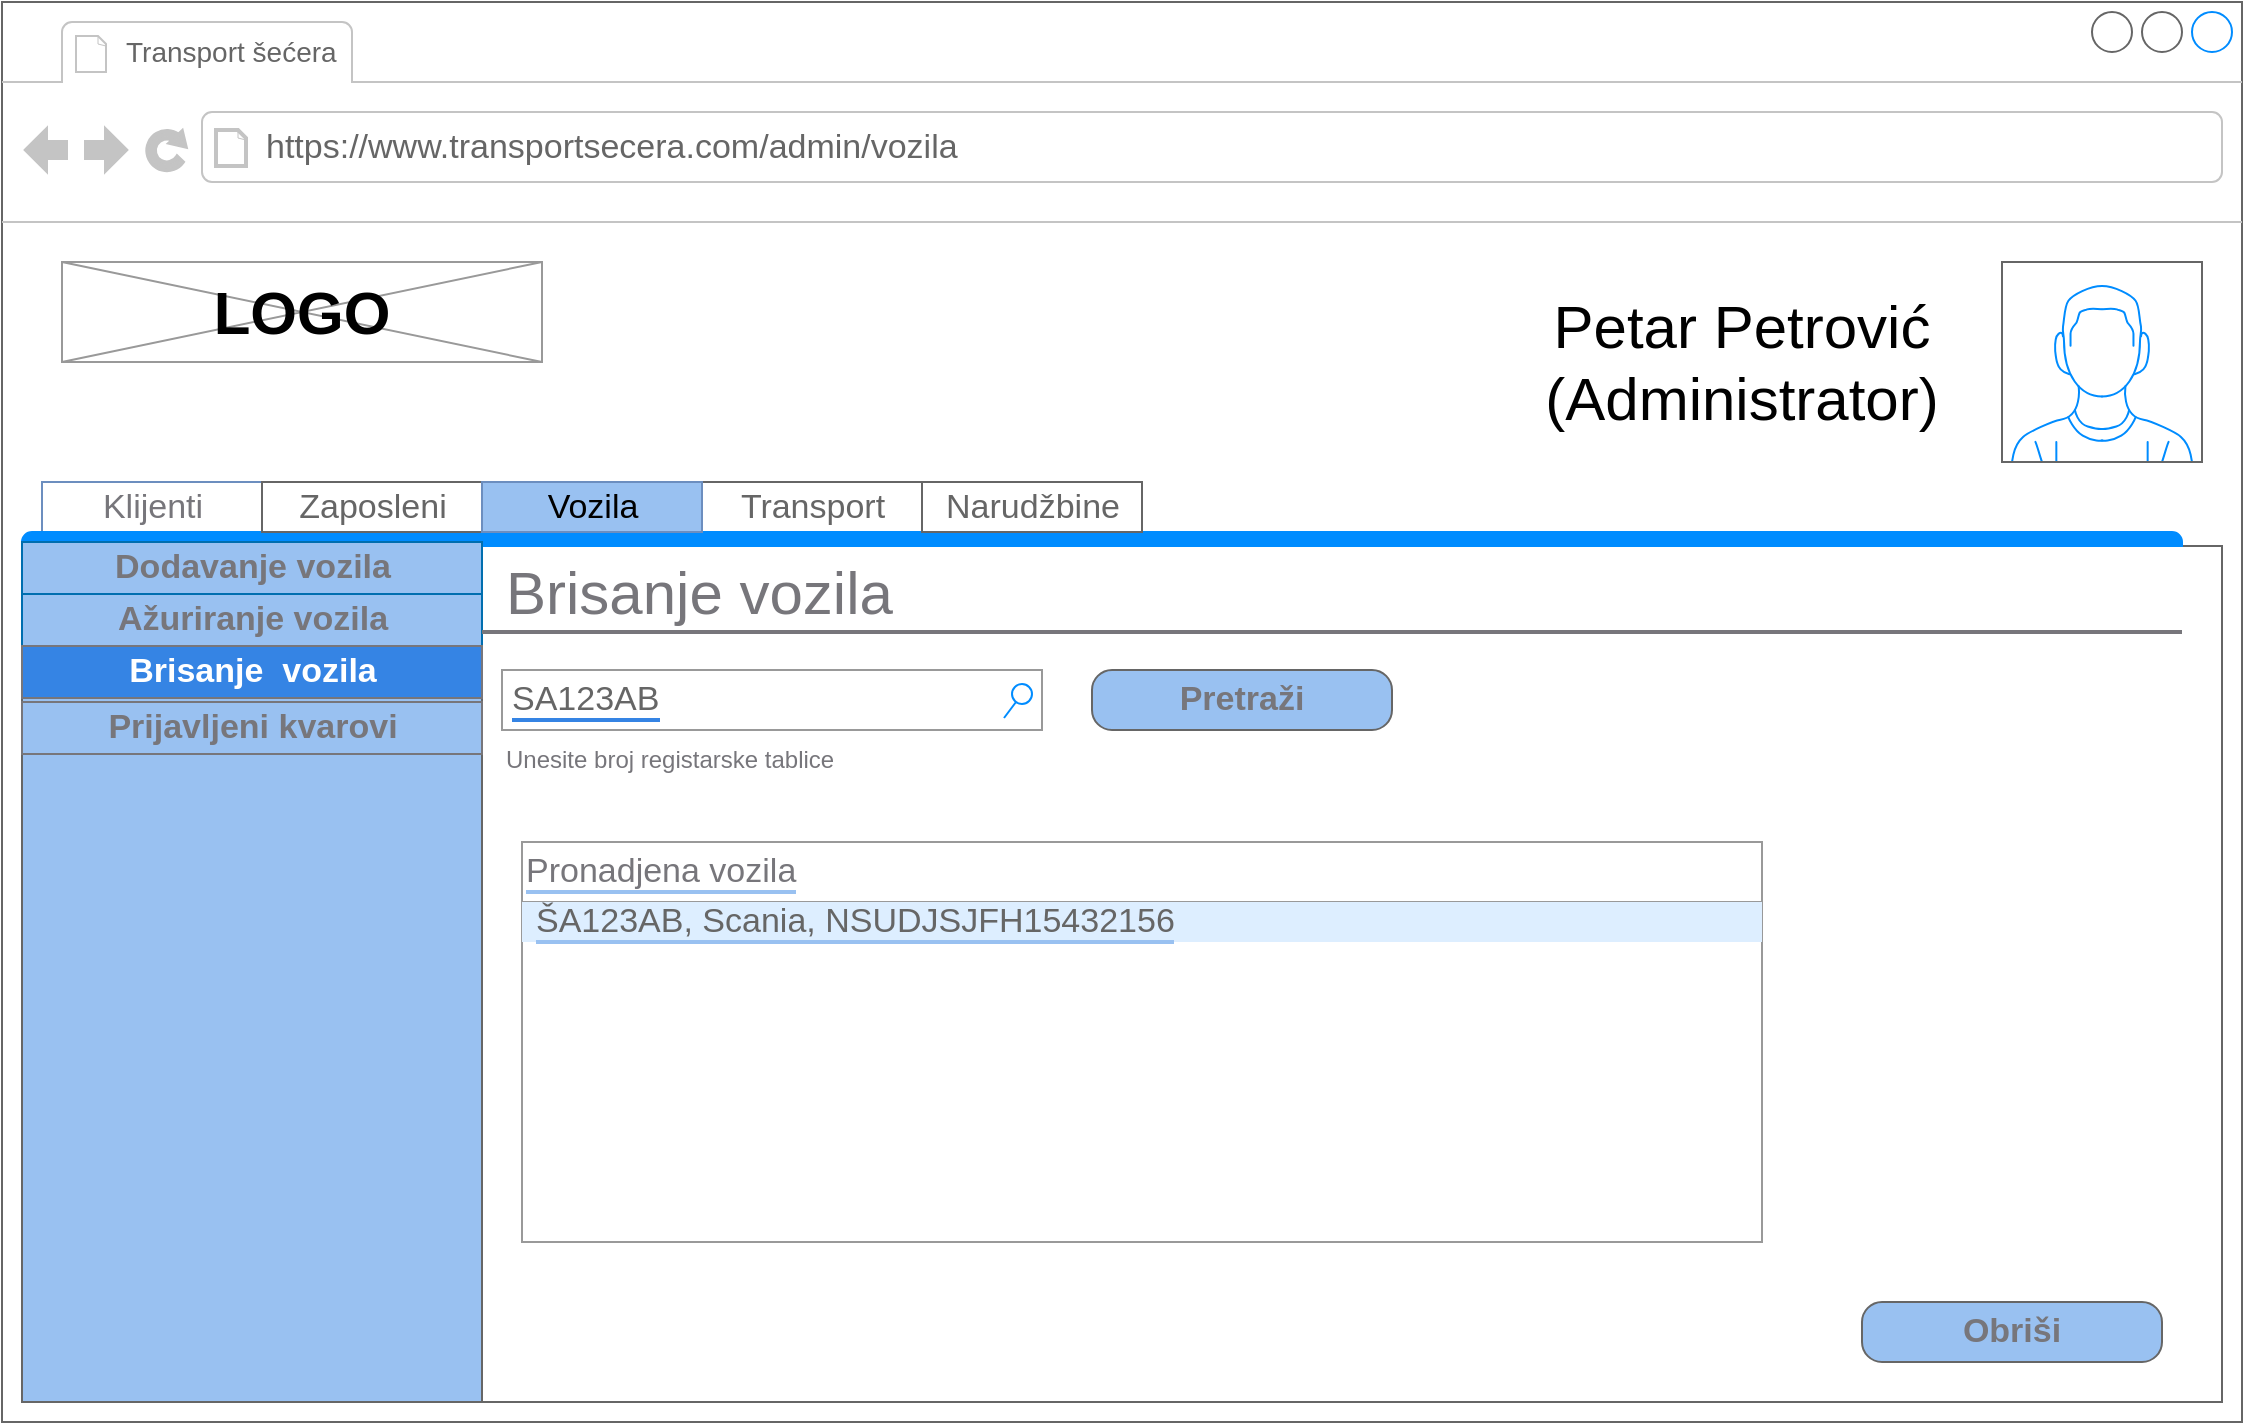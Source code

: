 <mxfile version="20.7.2" type="device"><diagram id="ky4BVYnxGXiWYMwusSBA" name="Page-1"><mxGraphModel dx="1161" dy="690" grid="1" gridSize="10" guides="1" tooltips="1" connect="1" arrows="1" fold="1" page="1" pageScale="1" pageWidth="1169" pageHeight="827" math="0" shadow="0"><root><mxCell id="0"/><mxCell id="1" parent="0"/><mxCell id="joHXfqHR-YhRdE-sdu8e-1" value="" style="strokeWidth=1;shadow=0;dashed=0;align=center;html=1;shape=mxgraph.mockup.containers.browserWindow;rSize=0;strokeColor=#666666;strokeColor2=#008cff;strokeColor3=#c4c4c4;mainText=,;recursiveResize=0;" parent="1" vertex="1"><mxGeometry x="40" y="70" width="1120" height="710" as="geometry"/></mxCell><mxCell id="joHXfqHR-YhRdE-sdu8e-2" value="Transport šećera" style="strokeWidth=1;shadow=0;dashed=0;align=center;html=1;shape=mxgraph.mockup.containers.anchor;fontSize=14;fontColor=#666666;align=left;" parent="joHXfqHR-YhRdE-sdu8e-1" vertex="1"><mxGeometry x="60" y="10" width="110" height="30" as="geometry"/></mxCell><mxCell id="joHXfqHR-YhRdE-sdu8e-3" value="https://www.transportsecera.com/admin/vozila" style="strokeWidth=1;shadow=0;dashed=0;align=center;html=1;shape=mxgraph.mockup.containers.anchor;rSize=0;fontSize=17;fontColor=#666666;align=left;" parent="joHXfqHR-YhRdE-sdu8e-1" vertex="1"><mxGeometry x="130" y="60" width="450" height="26" as="geometry"/></mxCell><mxCell id="joHXfqHR-YhRdE-sdu8e-10" value="" style="verticalLabelPosition=bottom;shadow=0;dashed=0;align=center;html=1;verticalAlign=top;strokeWidth=1;shape=mxgraph.mockup.graphics.simpleIcon;strokeColor=#999999;fontSize=14;" parent="joHXfqHR-YhRdE-sdu8e-1" vertex="1"><mxGeometry x="30" y="130" width="240" height="50" as="geometry"/></mxCell><mxCell id="joHXfqHR-YhRdE-sdu8e-11" value="&lt;div style=&quot;font-size: 30px;&quot;&gt;LOGO&lt;/div&gt;" style="text;html=1;strokeColor=none;fillColor=none;align=center;verticalAlign=middle;whiteSpace=wrap;rounded=0;fontSize=30;fontStyle=1" parent="joHXfqHR-YhRdE-sdu8e-1" vertex="1"><mxGeometry x="120" y="140" width="60" height="30" as="geometry"/></mxCell><mxCell id="joHXfqHR-YhRdE-sdu8e-12" value="" style="verticalLabelPosition=bottom;shadow=0;dashed=0;align=center;html=1;verticalAlign=top;strokeWidth=1;shape=mxgraph.mockup.containers.userMale;strokeColor=#666666;strokeColor2=#008cff;fontSize=30;" parent="joHXfqHR-YhRdE-sdu8e-1" vertex="1"><mxGeometry x="1000" y="130" width="100" height="100" as="geometry"/></mxCell><mxCell id="joHXfqHR-YhRdE-sdu8e-13" value="&lt;div&gt;Petar Petrović &lt;br&gt;&lt;/div&gt;&lt;div&gt;(Administrator)&lt;br&gt;&lt;/div&gt;" style="text;html=1;strokeColor=none;fillColor=none;align=center;verticalAlign=middle;whiteSpace=wrap;rounded=0;fontSize=30;" parent="joHXfqHR-YhRdE-sdu8e-1" vertex="1"><mxGeometry x="750" y="140" width="240" height="80" as="geometry"/></mxCell><mxCell id="joHXfqHR-YhRdE-sdu8e-47" value="Transport" style="strokeColor=inherit;fillColor=inherit;gradientColor=inherit;strokeWidth=1;shadow=0;dashed=0;align=center;html=1;shape=mxgraph.mockup.containers.rrect;rSize=0;fontSize=17;fontColor=#666666;gradientColor=none;labelBackgroundColor=default;" parent="joHXfqHR-YhRdE-sdu8e-1" vertex="1"><mxGeometry width="110" height="25" relative="1" as="geometry"><mxPoint x="350" y="240" as="offset"/></mxGeometry></mxCell><mxCell id="joHXfqHR-YhRdE-sdu8e-41" value="" style="strokeWidth=1;shadow=0;dashed=0;align=center;html=1;shape=mxgraph.mockup.containers.marginRect2;rectMarginTop=32;strokeColor=#666666;gradientColor=none;labelBackgroundColor=default;fontSize=30;fontColor=#000000;" parent="joHXfqHR-YhRdE-sdu8e-1" vertex="1"><mxGeometry x="10" y="240" width="1100" height="460" as="geometry"/></mxCell><mxCell id="joHXfqHR-YhRdE-sdu8e-42" value="&lt;span style=&quot;background-color: rgb(255, 255, 255);&quot;&gt;Klijenti &lt;/span&gt;" style="strokeColor=#6c8ebf;fillColor=#ffffff;gradientColor=#7ea6e0;strokeWidth=1;shadow=0;dashed=0;align=center;html=1;shape=mxgraph.mockup.containers.rrect;rSize=0;fontSize=17;gradientColor=none;labelBackgroundColor=default;fontColor=#77767b;" parent="joHXfqHR-YhRdE-sdu8e-41" vertex="1"><mxGeometry width="110" height="25" relative="1" as="geometry"><mxPoint x="10" as="offset"/></mxGeometry></mxCell><mxCell id="joHXfqHR-YhRdE-sdu8e-45" value="" style="strokeWidth=1;shadow=0;dashed=0;align=center;html=1;shape=mxgraph.mockup.containers.topButton;rSize=5;strokeColor=#008cff;fillColor=#008cff;gradientColor=none;resizeWidth=1;movable=0;deletable=1;labelBackgroundColor=default;fontSize=30;fontColor=#000000;" parent="joHXfqHR-YhRdE-sdu8e-41" vertex="1"><mxGeometry width="1080" height="7" relative="1" as="geometry"><mxPoint y="25" as="offset"/></mxGeometry></mxCell><mxCell id="joHXfqHR-YhRdE-sdu8e-51" value="Zaposleni" style="strokeColor=inherit;fillColor=inherit;gradientColor=inherit;strokeWidth=1;shadow=0;dashed=0;align=center;html=1;shape=mxgraph.mockup.containers.rrect;rSize=0;fontSize=17;fontColor=#666666;gradientColor=none;labelBackgroundColor=default;" parent="joHXfqHR-YhRdE-sdu8e-41" vertex="1"><mxGeometry width="110" height="25" relative="1" as="geometry"><mxPoint x="120" as="offset"/></mxGeometry></mxCell><mxCell id="joHXfqHR-YhRdE-sdu8e-58" value="Vozila" style="strokeColor=#6c8ebf;fillColor=#99c1f1;strokeWidth=1;shadow=0;dashed=0;align=center;html=1;shape=mxgraph.mockup.containers.rrect;rSize=0;fontSize=17;gradientColor=none;labelBackgroundColor=#99c1f1;" parent="joHXfqHR-YhRdE-sdu8e-41" vertex="1"><mxGeometry width="110" height="25" relative="1" as="geometry"><mxPoint x="230" as="offset"/></mxGeometry></mxCell><mxCell id="joHXfqHR-YhRdE-sdu8e-76" value="" style="strokeWidth=1;shadow=0;dashed=0;align=center;html=1;shape=mxgraph.mockup.containers.rrect;rSize=0;strokeColor=#666666;labelBackgroundColor=#99c1f1;fontSize=30;fontColor=#000000;fillColor=#99c1f1;" parent="joHXfqHR-YhRdE-sdu8e-41" vertex="1"><mxGeometry y="30" width="230" height="430" as="geometry"/></mxCell><mxCell id="joHXfqHR-YhRdE-sdu8e-77" value="Dodavanje vozila" style="strokeColor=#006EAF;fillColor=#99c1f1;strokeWidth=1;shadow=0;dashed=0;align=center;html=1;shape=mxgraph.mockup.containers.rrect;rSize=0;fontSize=17;fontColor=#77767b;fontStyle=1;resizeWidth=1;labelBackgroundColor=#99c1f1;" parent="joHXfqHR-YhRdE-sdu8e-76" vertex="1"><mxGeometry width="230" height="26" relative="1" as="geometry"/></mxCell><mxCell id="joHXfqHR-YhRdE-sdu8e-78" value="Ažuriranje vozila" style="strokeColor=#006EAF;fillColor=#99c1f1;strokeWidth=1;shadow=0;dashed=0;align=center;html=1;shape=mxgraph.mockup.containers.rrect;rSize=0;fontSize=17;fontColor=#77767b;fontStyle=1;resizeWidth=1;labelBackgroundColor=#99c1f1;" parent="joHXfqHR-YhRdE-sdu8e-76" vertex="1"><mxGeometry width="230" height="26" relative="1" as="geometry"><mxPoint y="26" as="offset"/></mxGeometry></mxCell><mxCell id="joHXfqHR-YhRdE-sdu8e-79" value="&lt;div&gt;Brisanje&amp;nbsp; vozila&lt;br&gt;&lt;/div&gt;" style="strokeWidth=1;shadow=0;dashed=0;align=center;html=1;shape=mxgraph.mockup.containers.rrect;rSize=0;fontSize=17;fontColor=#ffffff;fontStyle=1;fillColor=#3584e4;strokeColor=#77767b;resizeWidth=1;labelBackgroundColor=#3584e4;" parent="joHXfqHR-YhRdE-sdu8e-76" vertex="1"><mxGeometry width="230" height="26" relative="1" as="geometry"><mxPoint y="52" as="offset"/></mxGeometry></mxCell><mxCell id="mUMAHmEAwmPx8JU8TCxH-1" value="Prijavljeni kvarovi" style="strokeWidth=1;shadow=0;dashed=0;align=center;html=1;shape=mxgraph.mockup.containers.rrect;rSize=0;fontSize=17;fontColor=#77767b;fontStyle=1;fillColor=#99c1f1;strokeColor=#77767b;resizeWidth=1;labelBackgroundColor=#99c1f1;" parent="joHXfqHR-YhRdE-sdu8e-76" vertex="1"><mxGeometry width="230" height="26" relative="1" as="geometry"><mxPoint y="80" as="offset"/></mxGeometry></mxCell><mxCell id="joHXfqHR-YhRdE-sdu8e-81" value="&lt;div&gt;Brisanje vozila&lt;br&gt;&lt;/div&gt;" style="text;html=1;strokeColor=none;fillColor=none;align=left;verticalAlign=middle;whiteSpace=wrap;rounded=0;labelBackgroundColor=#ffffff;fontSize=30;fontColor=#77767b;" parent="joHXfqHR-YhRdE-sdu8e-41" vertex="1"><mxGeometry x="240" y="40" width="450" height="30" as="geometry"/></mxCell><mxCell id="joHXfqHR-YhRdE-sdu8e-84" value="" style="line;strokeWidth=2;html=1;labelBackgroundColor=#ffffff;strokeColor=#77767b;fontSize=30;fontColor=#77767b;fillColor=#ffffff;" parent="joHXfqHR-YhRdE-sdu8e-41" vertex="1"><mxGeometry x="230" y="70" width="850" height="10" as="geometry"/></mxCell><mxCell id="m6sncqsiaYN9VZERJdbz-1" value="&lt;span style=&quot;background-color: rgb(255, 255, 255);&quot;&gt;SA123AB&lt;br&gt;&lt;/span&gt;" style="strokeWidth=1;shadow=0;dashed=0;align=center;html=1;shape=mxgraph.mockup.forms.searchBox;strokeColor=#999999;mainText=;strokeColor2=#008cff;fontColor=#666666;fontSize=17;align=left;spacingLeft=3;labelBackgroundColor=#3584e4;fillColor=#ffffff;" parent="joHXfqHR-YhRdE-sdu8e-41" vertex="1"><mxGeometry x="240" y="94" width="270" height="30" as="geometry"/></mxCell><mxCell id="m6sncqsiaYN9VZERJdbz-2" value="&lt;div&gt;&lt;font&gt;Unesite broj registarske tablice&lt;/font&gt;&lt;br&gt;&lt;/div&gt;" style="text;html=1;strokeColor=none;fillColor=none;align=left;verticalAlign=middle;whiteSpace=wrap;rounded=0;labelBackgroundColor=#ffffff;fontSize=12;fontColor=#77767b;" parent="joHXfqHR-YhRdE-sdu8e-41" vertex="1"><mxGeometry x="240" y="124" width="370" height="30" as="geometry"/></mxCell><mxCell id="m6sncqsiaYN9VZERJdbz-3" value="Pretraži" style="strokeWidth=1;shadow=0;dashed=0;align=center;html=1;shape=mxgraph.mockup.buttons.button;strokeColor=#666666;fontColor=#77767b;mainText=;buttonStyle=round;fontSize=17;fontStyle=1;fillColor=#99c1f1;whiteSpace=wrap;labelBackgroundColor=#99c1f1;" parent="joHXfqHR-YhRdE-sdu8e-41" vertex="1"><mxGeometry x="535" y="94" width="150" height="30" as="geometry"/></mxCell><mxCell id="mUMAHmEAwmPx8JU8TCxH-2" value="" style="strokeWidth=1;shadow=0;dashed=0;align=center;html=1;shape=mxgraph.mockup.forms.rrect;rSize=0;strokeColor=#999999;fillColor=#ffffff;labelBackgroundColor=#99c1f1;fontColor=#000000;" parent="joHXfqHR-YhRdE-sdu8e-41" vertex="1"><mxGeometry x="250" y="180" width="620" height="200" as="geometry"/></mxCell><mxCell id="mUMAHmEAwmPx8JU8TCxH-3" value="&lt;div&gt;&lt;span style=&quot;background-color: rgb(255, 255, 255);&quot;&gt;&lt;font color=&quot;#77767b&quot;&gt;Pronadjena vozila&lt;/font&gt;&lt;br&gt;&lt;/span&gt;&lt;/div&gt;" style="strokeWidth=1;shadow=0;dashed=0;align=left;html=1;shape=mxgraph.mockup.forms.rrect;rSize=0;strokeColor=#999999;fontColor=#008cff;fontSize=17;fillColor=#ffffff;resizeWidth=1;labelBackgroundColor=#99c1f1;" parent="mUMAHmEAwmPx8JU8TCxH-2" vertex="1"><mxGeometry width="620.0" height="30" relative="1" as="geometry"/></mxCell><mxCell id="mUMAHmEAwmPx8JU8TCxH-4" value="" style="strokeWidth=1;shadow=0;dashed=0;align=center;html=1;shape=mxgraph.mockup.forms.anchor;fontSize=17;fontColor=#666666;align=left;spacingLeft=5;resizeWidth=1;labelBackgroundColor=#99c1f1;fillColor=#99c1f1;" parent="mUMAHmEAwmPx8JU8TCxH-2" vertex="1"><mxGeometry width="620.0" height="20" relative="1" as="geometry"><mxPoint y="30" as="offset"/></mxGeometry></mxCell><mxCell id="mUMAHmEAwmPx8JU8TCxH-5" value="" style="strokeWidth=1;shadow=0;dashed=0;align=center;html=1;shape=mxgraph.mockup.forms.anchor;fontSize=17;fontColor=#666666;align=left;spacingLeft=5;resizeWidth=1;labelBackgroundColor=#99c1f1;fillColor=#99c1f1;" parent="mUMAHmEAwmPx8JU8TCxH-2" vertex="1"><mxGeometry width="620.0" height="20" relative="1" as="geometry"><mxPoint y="50" as="offset"/></mxGeometry></mxCell><mxCell id="mUMAHmEAwmPx8JU8TCxH-6" value="&lt;span style=&quot;background-color: rgb(221, 238, 255);&quot;&gt;ŠA123AB, Scania, NSUDJSJFH15432156&lt;br&gt;&lt;/span&gt;" style="strokeWidth=1;shadow=0;dashed=0;align=center;html=1;shape=mxgraph.mockup.forms.rrect;rSize=0;fontSize=17;fontColor=#666666;align=left;spacingLeft=5;fillColor=#ddeeff;strokeColor=none;resizeWidth=1;labelBackgroundColor=#99c1f1;" parent="mUMAHmEAwmPx8JU8TCxH-2" vertex="1"><mxGeometry width="620.0" height="20" relative="1" as="geometry"><mxPoint y="30" as="offset"/></mxGeometry></mxCell><mxCell id="mUMAHmEAwmPx8JU8TCxH-7" value="" style="strokeWidth=1;shadow=0;dashed=0;align=center;html=1;shape=mxgraph.mockup.forms.anchor;fontSize=17;fontColor=#666666;align=left;spacingLeft=5;resizeWidth=1;labelBackgroundColor=#99c1f1;fillColor=#99c1f1;" parent="mUMAHmEAwmPx8JU8TCxH-2" vertex="1"><mxGeometry width="620.0" height="20" relative="1" as="geometry"><mxPoint y="90" as="offset"/></mxGeometry></mxCell><mxCell id="mUMAHmEAwmPx8JU8TCxH-8" value="Obriši" style="strokeWidth=1;shadow=0;dashed=0;align=center;html=1;shape=mxgraph.mockup.buttons.button;strokeColor=#666666;fontColor=#77767b;mainText=;buttonStyle=round;fontSize=17;fontStyle=1;fillColor=#99c1f1;whiteSpace=wrap;labelBackgroundColor=#99c1f1;" parent="joHXfqHR-YhRdE-sdu8e-41" vertex="1"><mxGeometry x="920" y="410" width="150" height="30" as="geometry"/></mxCell><mxCell id="joHXfqHR-YhRdE-sdu8e-57" value="Narudžbine" style="strokeColor=inherit;fillColor=inherit;gradientColor=inherit;strokeWidth=1;shadow=0;dashed=0;align=center;html=1;shape=mxgraph.mockup.containers.rrect;rSize=0;fontSize=17;fontColor=#666666;gradientColor=none;labelBackgroundColor=default;" parent="joHXfqHR-YhRdE-sdu8e-1" vertex="1"><mxGeometry width="110" height="25" relative="1" as="geometry"><mxPoint x="460" y="240" as="offset"/></mxGeometry></mxCell></root></mxGraphModel></diagram></mxfile>